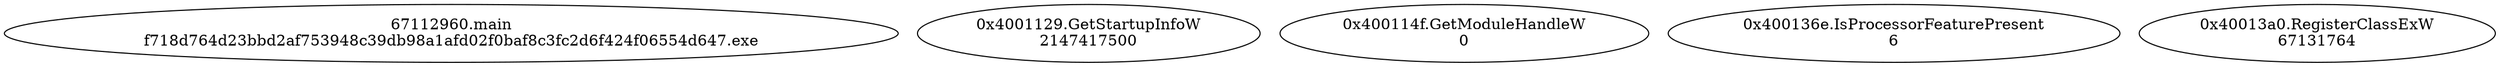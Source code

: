// Global SCDG with merge call
digraph {
	0 [label="67112960.main
f718d764d23bbd2af753948c39db98a1afd02f0baf8c3fc2d6f424f06554d647.exe"]
	1 [label="0x4001129.GetStartupInfoW
2147417500"]
	2 [label="0x400114f.GetModuleHandleW
0"]
	3 [label="0x400136e.IsProcessorFeaturePresent
6"]
	4 [label="0x40013a0.RegisterClassExW
67131764"]
}
